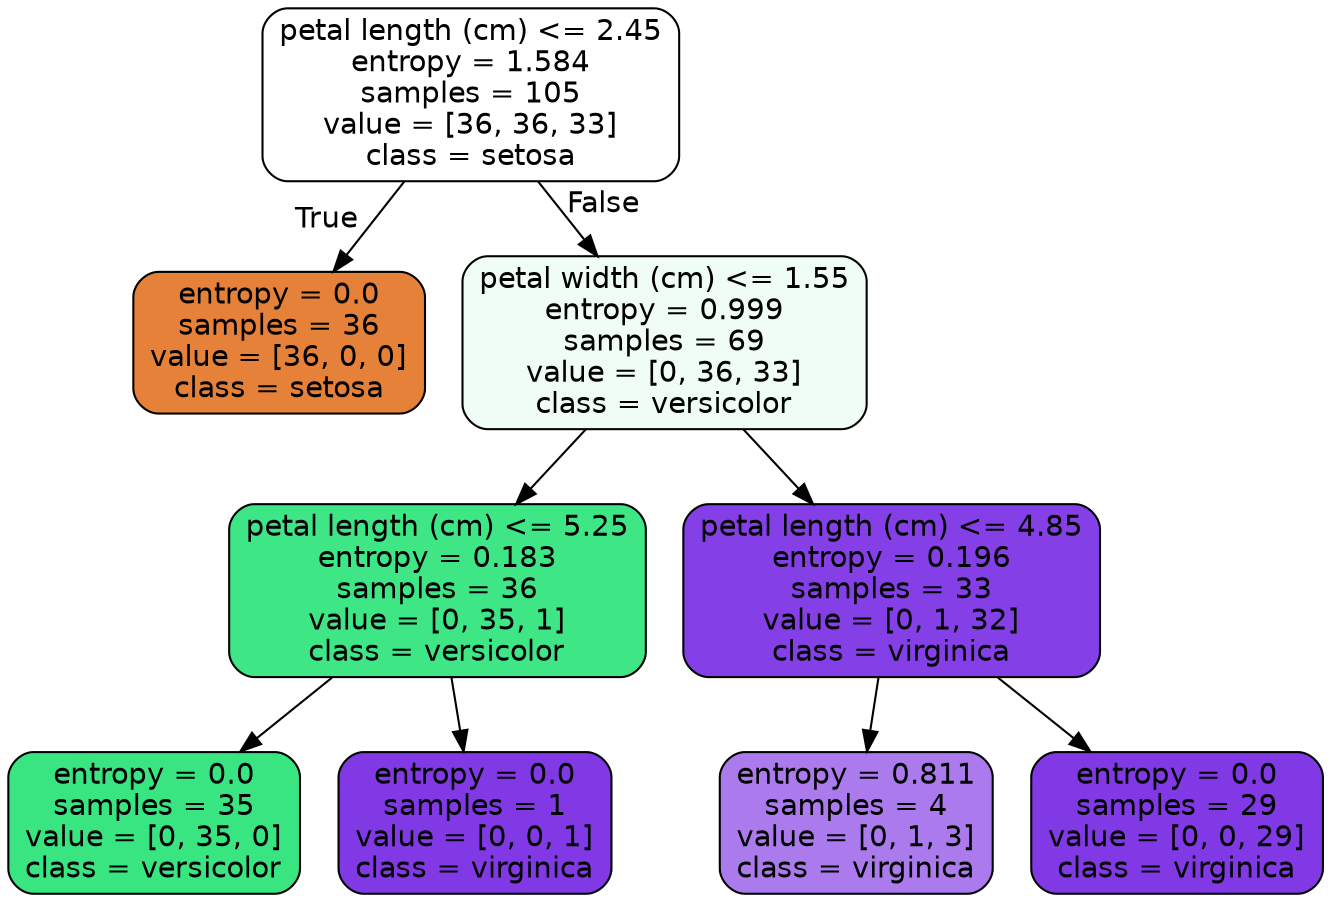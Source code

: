 digraph Tree {
node [shape=box, style="filled, rounded", color="black", fontname=helvetica] ;
edge [fontname=helvetica] ;
0 [label="petal length (cm) <= 2.45\nentropy = 1.584\nsamples = 105\nvalue = [36, 36, 33]\nclass = setosa", fillcolor="#ffffff"] ;
1 [label="entropy = 0.0\nsamples = 36\nvalue = [36, 0, 0]\nclass = setosa", fillcolor="#e58139"] ;
0 -> 1 [labeldistance=2.5, labelangle=45, headlabel="True"] ;
2 [label="petal width (cm) <= 1.55\nentropy = 0.999\nsamples = 69\nvalue = [0, 36, 33]\nclass = versicolor", fillcolor="#effdf5"] ;
0 -> 2 [labeldistance=2.5, labelangle=-45, headlabel="False"] ;
3 [label="petal length (cm) <= 5.25\nentropy = 0.183\nsamples = 36\nvalue = [0, 35, 1]\nclass = versicolor", fillcolor="#3fe685"] ;
2 -> 3 ;
4 [label="entropy = 0.0\nsamples = 35\nvalue = [0, 35, 0]\nclass = versicolor", fillcolor="#39e581"] ;
3 -> 4 ;
5 [label="entropy = 0.0\nsamples = 1\nvalue = [0, 0, 1]\nclass = virginica", fillcolor="#8139e5"] ;
3 -> 5 ;
6 [label="petal length (cm) <= 4.85\nentropy = 0.196\nsamples = 33\nvalue = [0, 1, 32]\nclass = virginica", fillcolor="#853fe6"] ;
2 -> 6 ;
7 [label="entropy = 0.811\nsamples = 4\nvalue = [0, 1, 3]\nclass = virginica", fillcolor="#ab7bee"] ;
6 -> 7 ;
8 [label="entropy = 0.0\nsamples = 29\nvalue = [0, 0, 29]\nclass = virginica", fillcolor="#8139e5"] ;
6 -> 8 ;
}